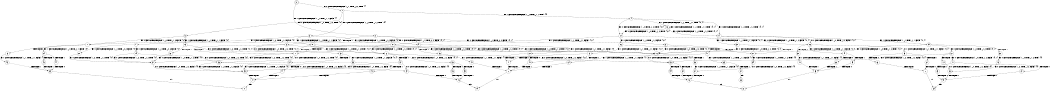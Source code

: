 digraph BCG {
size = "7, 10.5";
center = TRUE;
node [shape = circle];
0 [peripheries = 2];
0 -> 1 [label = "EX !0 !ATOMIC_EXCH_BRANCH (1, +1, TRUE, +0, 2, TRUE) !{}"];
0 -> 2 [label = "EX !1 !ATOMIC_EXCH_BRANCH (1, +1, TRUE, +1, 1, FALSE) !{}"];
1 -> 3 [label = "EX !0 !ATOMIC_EXCH_BRANCH (1, +0, TRUE, +1, 2, TRUE) !{0}"];
1 -> 4 [label = "EX !1 !ATOMIC_EXCH_BRANCH (1, +1, TRUE, +1, 1, TRUE) !{0}"];
1 -> 5 [label = "EX !0 !ATOMIC_EXCH_BRANCH (1, +0, TRUE, +1, 2, TRUE) !{0}"];
2 -> 6 [label = "EX !0 !ATOMIC_EXCH_BRANCH (1, +1, TRUE, +0, 2, FALSE) !{0, 1}"];
2 -> 7 [label = "TERMINATE !1"];
2 -> 8 [label = "EX !0 !ATOMIC_EXCH_BRANCH (1, +1, TRUE, +0, 2, FALSE) !{0, 1}"];
3 -> 9 [label = "EX !0 !ATOMIC_EXCH_BRANCH (1, +0, TRUE, +1, 2, FALSE) !{0}"];
3 -> 10 [label = "EX !1 !ATOMIC_EXCH_BRANCH (1, +1, TRUE, +1, 1, FALSE) !{0}"];
3 -> 11 [label = "EX !0 !ATOMIC_EXCH_BRANCH (1, +0, TRUE, +1, 2, FALSE) !{0}"];
4 -> 12 [label = "EX !0 !ATOMIC_EXCH_BRANCH (1, +0, TRUE, +1, 2, TRUE) !{0, 1}"];
4 -> 13 [label = "EX !1 !ATOMIC_EXCH_BRANCH (1, +1, TRUE, +1, 1, TRUE) !{0, 1}"];
4 -> 14 [label = "EX !0 !ATOMIC_EXCH_BRANCH (1, +0, TRUE, +1, 2, TRUE) !{0, 1}"];
5 -> 15 [label = "EX !1 !ATOMIC_EXCH_BRANCH (1, +1, TRUE, +1, 1, FALSE) !{0}"];
5 -> 11 [label = "EX !0 !ATOMIC_EXCH_BRANCH (1, +0, TRUE, +1, 2, FALSE) !{0}"];
6 -> 16 [label = "EX !0 !ATOMIC_EXCH_BRANCH (1, +0, TRUE, +1, 2, TRUE) !{0, 1}"];
6 -> 17 [label = "TERMINATE !1"];
6 -> 18 [label = "EX !0 !ATOMIC_EXCH_BRANCH (1, +0, TRUE, +1, 2, TRUE) !{0, 1}"];
7 -> 19 [label = "EX !0 !ATOMIC_EXCH_BRANCH (1, +1, TRUE, +0, 2, FALSE) !{0}"];
7 -> 20 [label = "EX !0 !ATOMIC_EXCH_BRANCH (1, +1, TRUE, +0, 2, FALSE) !{0}"];
8 -> 18 [label = "EX !0 !ATOMIC_EXCH_BRANCH (1, +0, TRUE, +1, 2, TRUE) !{0, 1}"];
8 -> 21 [label = "TERMINATE !1"];
9 -> 22 [label = "EX !1 !ATOMIC_EXCH_BRANCH (1, +1, TRUE, +1, 1, FALSE) !{0}"];
9 -> 23 [label = "TERMINATE !0"];
10 -> 16 [label = "EX !0 !ATOMIC_EXCH_BRANCH (1, +0, TRUE, +1, 2, TRUE) !{0, 1}"];
10 -> 17 [label = "TERMINATE !1"];
10 -> 18 [label = "EX !0 !ATOMIC_EXCH_BRANCH (1, +0, TRUE, +1, 2, TRUE) !{0, 1}"];
11 -> 24 [label = "EX !1 !ATOMIC_EXCH_BRANCH (1, +1, TRUE, +1, 1, FALSE) !{0}"];
11 -> 25 [label = "TERMINATE !0"];
12 -> 26 [label = "EX !0 !ATOMIC_EXCH_BRANCH (1, +0, TRUE, +1, 2, FALSE) !{0, 1}"];
12 -> 27 [label = "EX !1 !ATOMIC_EXCH_BRANCH (1, +1, TRUE, +1, 1, FALSE) !{0, 1}"];
12 -> 28 [label = "EX !0 !ATOMIC_EXCH_BRANCH (1, +0, TRUE, +1, 2, FALSE) !{0, 1}"];
13 -> 12 [label = "EX !0 !ATOMIC_EXCH_BRANCH (1, +0, TRUE, +1, 2, TRUE) !{0, 1}"];
13 -> 13 [label = "EX !1 !ATOMIC_EXCH_BRANCH (1, +1, TRUE, +1, 1, TRUE) !{0, 1}"];
13 -> 14 [label = "EX !0 !ATOMIC_EXCH_BRANCH (1, +0, TRUE, +1, 2, TRUE) !{0, 1}"];
14 -> 29 [label = "EX !1 !ATOMIC_EXCH_BRANCH (1, +1, TRUE, +1, 1, FALSE) !{0, 1}"];
14 -> 28 [label = "EX !0 !ATOMIC_EXCH_BRANCH (1, +0, TRUE, +1, 2, FALSE) !{0, 1}"];
14 -> 30 [label = "EX !1 !ATOMIC_EXCH_BRANCH (1, +1, TRUE, +1, 1, FALSE) !{0, 1}"];
15 -> 31 [label = "EX !0 !ATOMIC_EXCH_BRANCH (1, +0, TRUE, +1, 2, TRUE) !{0, 1}"];
15 -> 32 [label = "TERMINATE !1"];
16 -> 33 [label = "EX !0 !ATOMIC_EXCH_BRANCH (1, +0, TRUE, +1, 2, FALSE) !{0, 1}"];
16 -> 34 [label = "TERMINATE !1"];
16 -> 35 [label = "EX !0 !ATOMIC_EXCH_BRANCH (1, +0, TRUE, +1, 2, FALSE) !{0, 1}"];
17 -> 36 [label = "EX !0 !ATOMIC_EXCH_BRANCH (1, +0, TRUE, +1, 2, TRUE) !{0}"];
17 -> 37 [label = "EX !0 !ATOMIC_EXCH_BRANCH (1, +0, TRUE, +1, 2, TRUE) !{0}"];
18 -> 35 [label = "EX !0 !ATOMIC_EXCH_BRANCH (1, +0, TRUE, +1, 2, FALSE) !{0, 1}"];
18 -> 38 [label = "TERMINATE !1"];
19 -> 36 [label = "EX !0 !ATOMIC_EXCH_BRANCH (1, +0, TRUE, +1, 2, TRUE) !{0}"];
19 -> 37 [label = "EX !0 !ATOMIC_EXCH_BRANCH (1, +0, TRUE, +1, 2, TRUE) !{0}"];
20 -> 37 [label = "EX !0 !ATOMIC_EXCH_BRANCH (1, +0, TRUE, +1, 2, TRUE) !{0}"];
21 -> 39 [label = "EX !0 !ATOMIC_EXCH_BRANCH (1, +0, TRUE, +1, 2, TRUE) !{0}"];
22 -> 40 [label = "TERMINATE !0"];
22 -> 41 [label = "TERMINATE !1"];
23 -> 42 [label = "EX !1 !ATOMIC_EXCH_BRANCH (1, +1, TRUE, +1, 1, FALSE) !{}"];
24 -> 43 [label = "TERMINATE !0"];
24 -> 44 [label = "TERMINATE !1"];
25 -> 45 [label = "EX !1 !ATOMIC_EXCH_BRANCH (1, +1, TRUE, +1, 1, FALSE) !{}"];
26 -> 46 [label = "EX !1 !ATOMIC_EXCH_BRANCH (1, +1, TRUE, +1, 1, FALSE) !{0, 1}"];
26 -> 47 [label = "TERMINATE !0"];
27 -> 16 [label = "EX !0 !ATOMIC_EXCH_BRANCH (1, +0, TRUE, +1, 2, TRUE) !{0, 1}"];
27 -> 17 [label = "TERMINATE !1"];
27 -> 18 [label = "EX !0 !ATOMIC_EXCH_BRANCH (1, +0, TRUE, +1, 2, TRUE) !{0, 1}"];
28 -> 48 [label = "EX !1 !ATOMIC_EXCH_BRANCH (1, +1, TRUE, +1, 1, FALSE) !{0, 1}"];
28 -> 49 [label = "EX !1 !ATOMIC_EXCH_BRANCH (1, +1, TRUE, +1, 1, FALSE) !{0, 1}"];
28 -> 50 [label = "TERMINATE !0"];
29 -> 51 [label = "EX !0 !ATOMIC_EXCH_BRANCH (1, +0, TRUE, +1, 2, TRUE) !{0, 1}"];
29 -> 52 [label = "TERMINATE !1"];
29 -> 18 [label = "EX !0 !ATOMIC_EXCH_BRANCH (1, +0, TRUE, +1, 2, TRUE) !{0, 1}"];
30 -> 18 [label = "EX !0 !ATOMIC_EXCH_BRANCH (1, +0, TRUE, +1, 2, TRUE) !{0, 1}"];
30 -> 21 [label = "TERMINATE !1"];
31 -> 53 [label = "EX !0 !ATOMIC_EXCH_BRANCH (1, +0, TRUE, +1, 2, FALSE) !{0, 1}"];
31 -> 54 [label = "TERMINATE !1"];
32 -> 37 [label = "EX !0 !ATOMIC_EXCH_BRANCH (1, +0, TRUE, +1, 2, TRUE) !{0}"];
33 -> 55 [label = "TERMINATE !0"];
33 -> 56 [label = "TERMINATE !1"];
34 -> 57 [label = "EX !0 !ATOMIC_EXCH_BRANCH (1, +0, TRUE, +1, 2, FALSE) !{0}"];
34 -> 58 [label = "EX !0 !ATOMIC_EXCH_BRANCH (1, +0, TRUE, +1, 2, FALSE) !{0}"];
35 -> 59 [label = "TERMINATE !0"];
35 -> 60 [label = "TERMINATE !1"];
36 -> 57 [label = "EX !0 !ATOMIC_EXCH_BRANCH (1, +0, TRUE, +1, 2, FALSE) !{0}"];
36 -> 58 [label = "EX !0 !ATOMIC_EXCH_BRANCH (1, +0, TRUE, +1, 2, FALSE) !{0}"];
37 -> 58 [label = "EX !0 !ATOMIC_EXCH_BRANCH (1, +0, TRUE, +1, 2, FALSE) !{0}"];
38 -> 61 [label = "EX !0 !ATOMIC_EXCH_BRANCH (1, +0, TRUE, +1, 2, FALSE) !{0}"];
39 -> 61 [label = "EX !0 !ATOMIC_EXCH_BRANCH (1, +0, TRUE, +1, 2, FALSE) !{0}"];
40 -> 62 [label = "TERMINATE !1"];
41 -> 62 [label = "TERMINATE !0"];
42 -> 62 [label = "TERMINATE !1"];
43 -> 63 [label = "TERMINATE !1"];
44 -> 63 [label = "TERMINATE !0"];
45 -> 63 [label = "TERMINATE !1"];
46 -> 40 [label = "TERMINATE !0"];
46 -> 41 [label = "TERMINATE !1"];
47 -> 64 [label = "EX !1 !ATOMIC_EXCH_BRANCH (1, +1, TRUE, +1, 1, FALSE) !{1}"];
47 -> 65 [label = "EX !1 !ATOMIC_EXCH_BRANCH (1, +1, TRUE, +1, 1, FALSE) !{1}"];
48 -> 66 [label = "TERMINATE !0"];
48 -> 67 [label = "TERMINATE !1"];
49 -> 68 [label = "TERMINATE !0"];
49 -> 69 [label = "TERMINATE !1"];
50 -> 70 [label = "EX !1 !ATOMIC_EXCH_BRANCH (1, +1, TRUE, +1, 1, FALSE) !{1}"];
51 -> 71 [label = "EX !0 !ATOMIC_EXCH_BRANCH (1, +0, TRUE, +1, 2, FALSE) !{0, 1}"];
51 -> 72 [label = "TERMINATE !1"];
51 -> 35 [label = "EX !0 !ATOMIC_EXCH_BRANCH (1, +0, TRUE, +1, 2, FALSE) !{0, 1}"];
52 -> 73 [label = "EX !0 !ATOMIC_EXCH_BRANCH (1, +0, TRUE, +1, 2, TRUE) !{0}"];
53 -> 74 [label = "TERMINATE !0"];
53 -> 75 [label = "TERMINATE !1"];
54 -> 58 [label = "EX !0 !ATOMIC_EXCH_BRANCH (1, +0, TRUE, +1, 2, FALSE) !{0}"];
55 -> 76 [label = "TERMINATE !1"];
56 -> 76 [label = "TERMINATE !0"];
57 -> 76 [label = "TERMINATE !0"];
58 -> 77 [label = "TERMINATE !0"];
59 -> 78 [label = "TERMINATE !1"];
60 -> 78 [label = "TERMINATE !0"];
61 -> 78 [label = "TERMINATE !0"];
62 -> 79 [label = "exit"];
63 -> 80 [label = "exit"];
64 -> 62 [label = "TERMINATE !1"];
65 -> 81 [label = "TERMINATE !1"];
66 -> 82 [label = "TERMINATE !1"];
67 -> 82 [label = "TERMINATE !0"];
68 -> 83 [label = "TERMINATE !1"];
69 -> 83 [label = "TERMINATE !0"];
70 -> 83 [label = "TERMINATE !1"];
71 -> 84 [label = "TERMINATE !0"];
71 -> 85 [label = "TERMINATE !1"];
72 -> 86 [label = "EX !0 !ATOMIC_EXCH_BRANCH (1, +0, TRUE, +1, 2, FALSE) !{0}"];
73 -> 86 [label = "EX !0 !ATOMIC_EXCH_BRANCH (1, +0, TRUE, +1, 2, FALSE) !{0}"];
74 -> 77 [label = "TERMINATE !1"];
75 -> 77 [label = "TERMINATE !0"];
76 -> 79 [label = "exit"];
77 -> 80 [label = "exit"];
78 -> 87 [label = "exit"];
81 -> 88 [label = "exit"];
82 -> 89 [label = "exit"];
83 -> 87 [label = "exit"];
84 -> 90 [label = "TERMINATE !1"];
85 -> 90 [label = "TERMINATE !0"];
86 -> 90 [label = "TERMINATE !0"];
90 -> 89 [label = "exit"];
}
